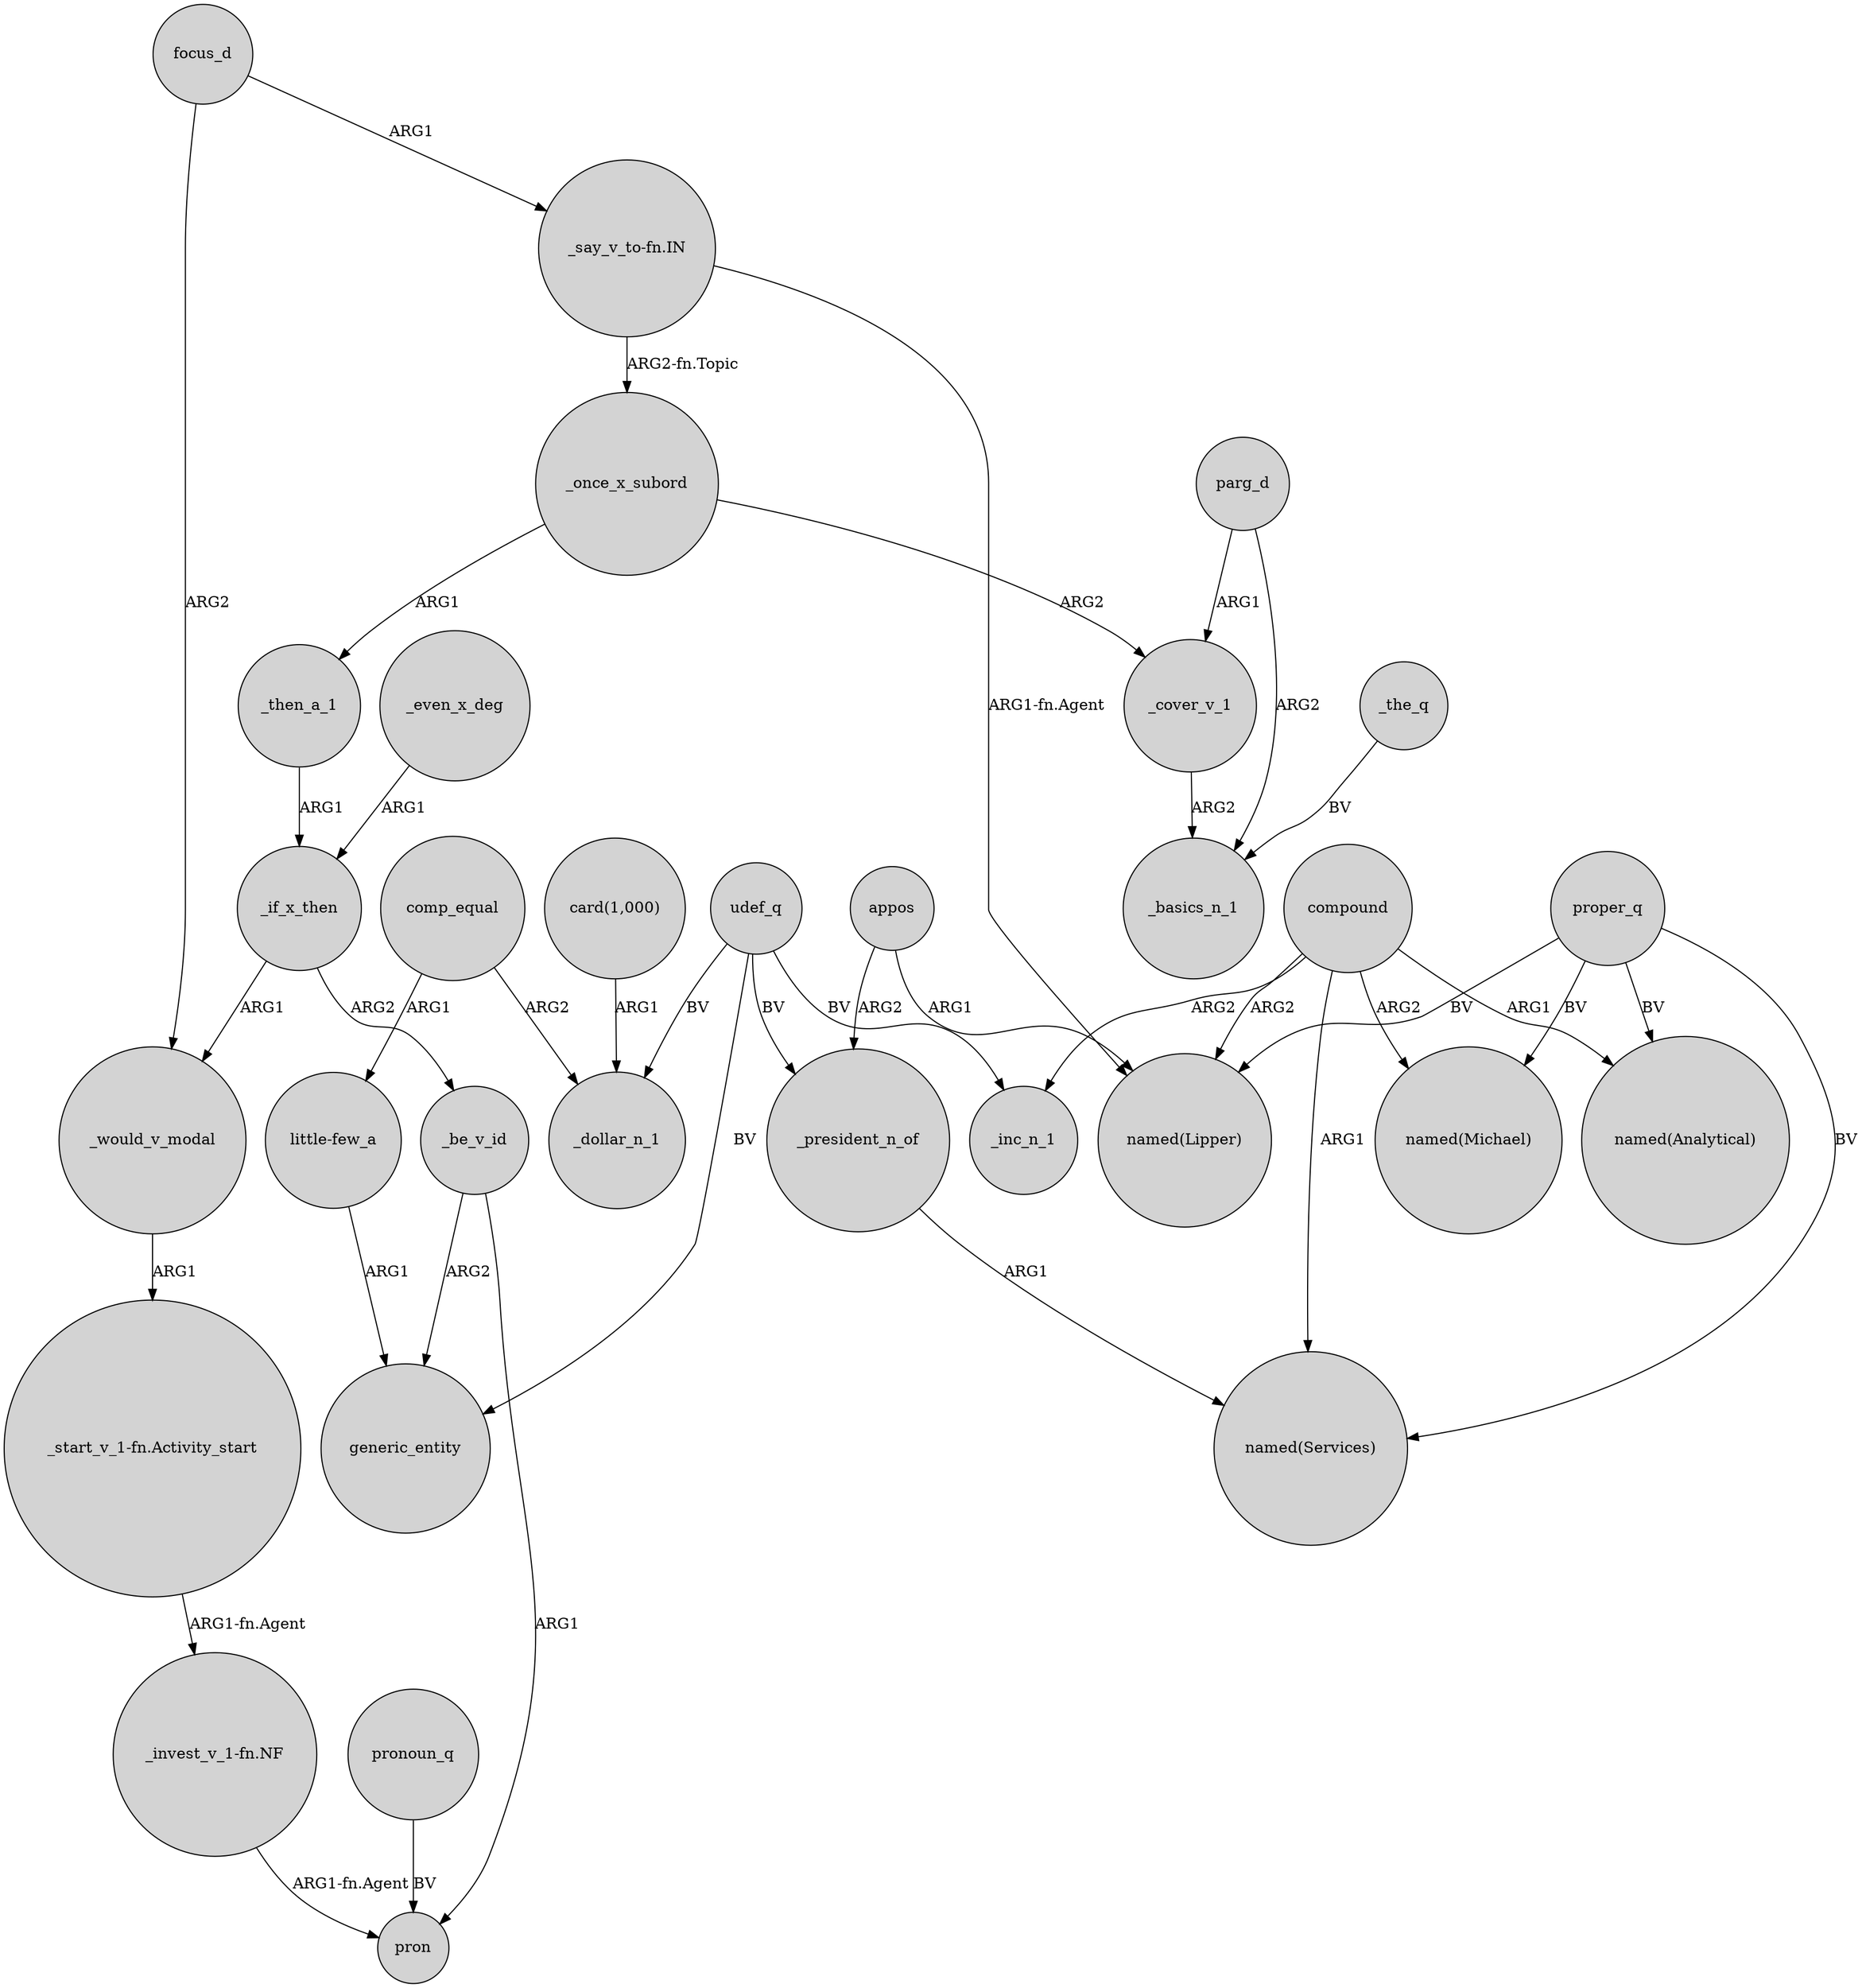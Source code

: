 digraph {
	node [shape=circle style=filled]
	focus_d -> _would_v_modal [label=ARG2]
	udef_q -> _inc_n_1 [label=BV]
	udef_q -> generic_entity [label=BV]
	compound -> "named(Services)" [label=ARG1]
	_cover_v_1 -> _basics_n_1 [label=ARG2]
	_once_x_subord -> _cover_v_1 [label=ARG2]
	"_say_v_to-fn.IN" -> "named(Lipper)" [label="ARG1-fn.Agent"]
	_even_x_deg -> _if_x_then [label=ARG1]
	"_say_v_to-fn.IN" -> _once_x_subord [label="ARG2-fn.Topic"]
	comp_equal -> "little-few_a" [label=ARG1]
	proper_q -> "named(Lipper)" [label=BV]
	compound -> "named(Lipper)" [label=ARG2]
	proper_q -> "named(Services)" [label=BV]
	appos -> "named(Lipper)" [label=ARG1]
	proper_q -> "named(Analytical)" [label=BV]
	comp_equal -> _dollar_n_1 [label=ARG2]
	_be_v_id -> pron [label=ARG1]
	_the_q -> _basics_n_1 [label=BV]
	focus_d -> "_say_v_to-fn.IN" [label=ARG1]
	proper_q -> "named(Michael)" [label=BV]
	_be_v_id -> generic_entity [label=ARG2]
	"card(1,000)" -> _dollar_n_1 [label=ARG1]
	_if_x_then -> _be_v_id [label=ARG2]
	appos -> _president_n_of [label=ARG2]
	pronoun_q -> pron [label=BV]
	_would_v_modal -> "_start_v_1-fn.Activity_start" [label=ARG1]
	udef_q -> _president_n_of [label=BV]
	"_invest_v_1-fn.NF" -> pron [label="ARG1-fn.Agent"]
	_then_a_1 -> _if_x_then [label=ARG1]
	_if_x_then -> _would_v_modal [label=ARG1]
	parg_d -> _basics_n_1 [label=ARG2]
	_once_x_subord -> _then_a_1 [label=ARG1]
	_president_n_of -> "named(Services)" [label=ARG1]
	"_start_v_1-fn.Activity_start" -> "_invest_v_1-fn.NF" [label="ARG1-fn.Agent"]
	compound -> _inc_n_1 [label=ARG2]
	compound -> "named(Michael)" [label=ARG2]
	udef_q -> _dollar_n_1 [label=BV]
	parg_d -> _cover_v_1 [label=ARG1]
	"little-few_a" -> generic_entity [label=ARG1]
	compound -> "named(Analytical)" [label=ARG1]
}
